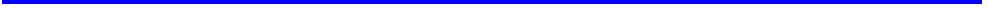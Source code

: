 <mxfile version="14.9.2" type="device"><diagram id="oyFTEdSkkKJvcKc3TH7e" name="Page-1"><mxGraphModel dx="1117" dy="876" grid="1" gridSize="10" guides="1" tooltips="1" connect="1" arrows="1" fold="1" page="1" pageScale="1" pageWidth="1100" pageHeight="850" math="0" shadow="0"><root><mxCell id="0"/><mxCell id="1" parent="0"/><mxCell id="HomppVOodN8qqNmS3As9-1" value="" style="endArrow=none;html=1;strokeWidth=2;strokeColor=#0000FF;" edge="1" parent="1"><mxGeometry width="50" height="50" relative="1" as="geometry"><mxPoint x="80" y="90" as="sourcePoint"/><mxPoint x="570" y="90" as="targetPoint"/></mxGeometry></mxCell></root></mxGraphModel></diagram></mxfile>